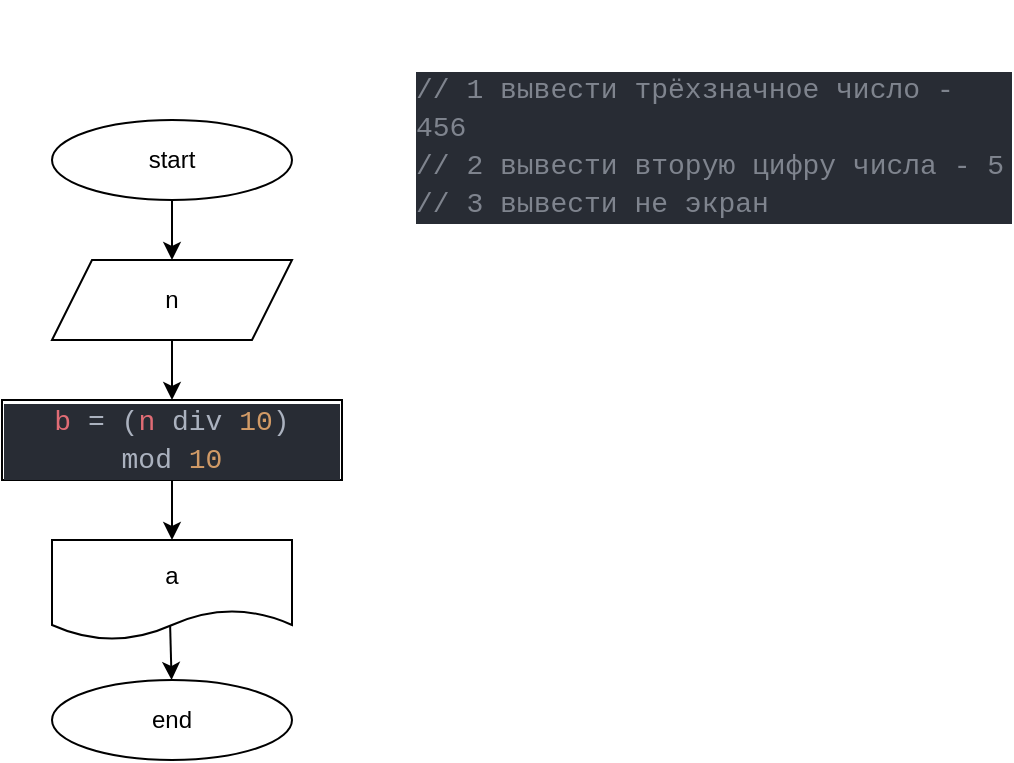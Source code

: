 <mxfile>
    <diagram id="L5C8EeR3VMjXDBLUd4fB" name="Page-1">
        <mxGraphModel dx="564" dy="1647" grid="1" gridSize="10" guides="1" tooltips="1" connect="1" arrows="1" fold="1" page="1" pageScale="1" pageWidth="827" pageHeight="1169" math="0" shadow="0">
            <root>
                <mxCell id="0"/>
                <mxCell id="1" parent="0"/>
                <mxCell id="4" value="" style="edgeStyle=none;html=1;" parent="1" source="2" target="3" edge="1">
                    <mxGeometry relative="1" as="geometry"/>
                </mxCell>
                <mxCell id="2" value="start" style="ellipse;whiteSpace=wrap;html=1;" parent="1" vertex="1">
                    <mxGeometry x="320" y="40" width="120" height="40" as="geometry"/>
                </mxCell>
                <mxCell id="8" value="" style="edgeStyle=none;html=1;" edge="1" parent="1" source="3" target="7">
                    <mxGeometry relative="1" as="geometry"/>
                </mxCell>
                <mxCell id="3" value="n" style="shape=parallelogram;perimeter=parallelogramPerimeter;whiteSpace=wrap;html=1;fixedSize=1;" parent="1" vertex="1">
                    <mxGeometry x="320" y="110" width="120" height="40" as="geometry"/>
                </mxCell>
                <mxCell id="5" value="&lt;br&gt;&lt;br&gt;&lt;div style=&quot;color: rgb(171 , 178 , 191) ; background-color: rgb(40 , 44 , 52) ; font-family: &amp;#34;consolas&amp;#34; , &amp;#34;courier new&amp;#34; , monospace ; font-weight: normal ; font-size: 14px ; line-height: 19px&quot;&gt;&lt;div&gt;&lt;span style=&quot;color: #7f848e&quot;&gt;// 1 вывести трёхзначное число - 456&lt;/span&gt;&lt;/div&gt;&lt;div&gt;&lt;span style=&quot;color: #7f848e&quot;&gt;// 2 вывести вторую цифру числа - 5&lt;/span&gt;&lt;/div&gt;&lt;div&gt;&lt;span style=&quot;color: #7f848e&quot;&gt;// 3&amp;nbsp;&lt;/span&gt;&lt;span style=&quot;color: rgb(127 , 132 , 142)&quot;&gt;вывести не экран&lt;/span&gt;&lt;/div&gt;&lt;/div&gt;&lt;br&gt;" style="text;whiteSpace=wrap;html=1;" parent="1" vertex="1">
                    <mxGeometry x="500" y="-20" width="300" height="90" as="geometry"/>
                </mxCell>
                <mxCell id="10" value="" style="edgeStyle=none;html=1;" edge="1" parent="1" source="7" target="9">
                    <mxGeometry relative="1" as="geometry"/>
                </mxCell>
                <mxCell id="7" value="&lt;div style=&quot;color: rgb(171 , 178 , 191) ; background-color: rgb(40 , 44 , 52) ; font-family: &amp;#34;consolas&amp;#34; , &amp;#34;courier new&amp;#34; , monospace ; font-size: 14px ; line-height: 19px&quot;&gt;&lt;span style=&quot;color: #e06c75&quot;&gt;b&lt;/span&gt; = (&lt;span style=&quot;color: #e06c75&quot;&gt;n&lt;/span&gt;&amp;nbsp;div&amp;nbsp;&lt;span style=&quot;color: #d19a66&quot;&gt;10&lt;/span&gt;) mod&amp;nbsp;&lt;span style=&quot;color: #d19a66&quot;&gt;10&lt;/span&gt;&lt;/div&gt;" style="whiteSpace=wrap;html=1;" vertex="1" parent="1">
                    <mxGeometry x="295" y="180" width="170" height="40" as="geometry"/>
                </mxCell>
                <mxCell id="13" value="" style="edgeStyle=none;html=1;exitX=0.492;exitY=0.84;exitDx=0;exitDy=0;exitPerimeter=0;" edge="1" parent="1" source="9" target="12">
                    <mxGeometry relative="1" as="geometry"/>
                </mxCell>
                <mxCell id="9" value="a" style="shape=document;whiteSpace=wrap;html=1;boundedLbl=1;" vertex="1" parent="1">
                    <mxGeometry x="320" y="250" width="120" height="50" as="geometry"/>
                </mxCell>
                <mxCell id="12" value="end" style="ellipse;whiteSpace=wrap;html=1;" vertex="1" parent="1">
                    <mxGeometry x="320" y="320" width="120" height="40" as="geometry"/>
                </mxCell>
            </root>
        </mxGraphModel>
    </diagram>
</mxfile>